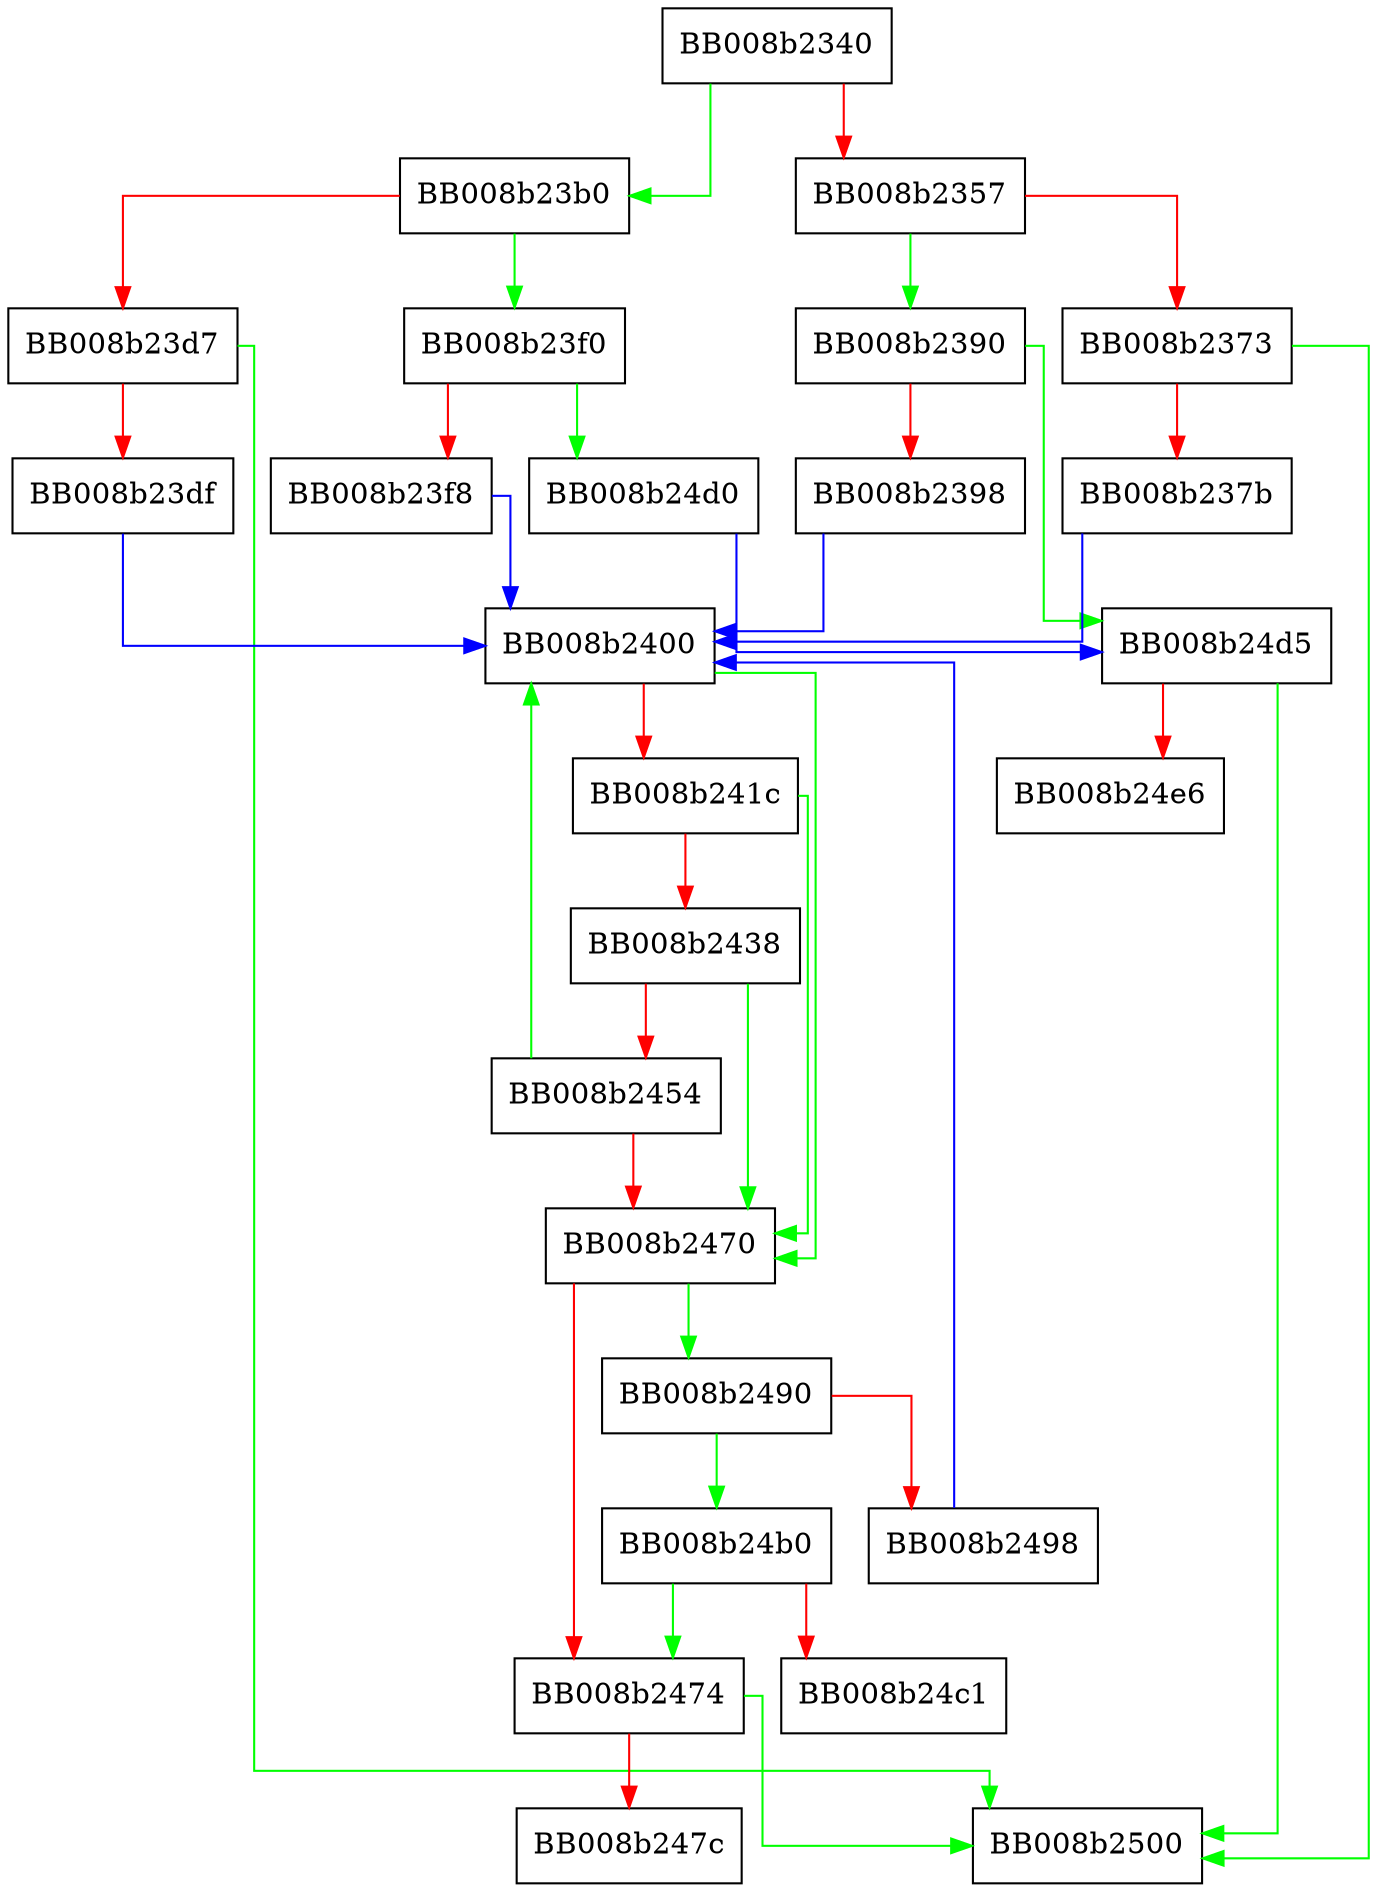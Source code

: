 digraph __strrchr_avx2 {
  node [shape="box"];
  graph [splines=ortho];
  BB008b2340 -> BB008b23b0 [color="green"];
  BB008b2340 -> BB008b2357 [color="red"];
  BB008b2357 -> BB008b2390 [color="green"];
  BB008b2357 -> BB008b2373 [color="red"];
  BB008b2373 -> BB008b2500 [color="green"];
  BB008b2373 -> BB008b237b [color="red"];
  BB008b237b -> BB008b2400 [color="blue"];
  BB008b2390 -> BB008b24d5 [color="green"];
  BB008b2390 -> BB008b2398 [color="red"];
  BB008b2398 -> BB008b2400 [color="blue"];
  BB008b23b0 -> BB008b23f0 [color="green"];
  BB008b23b0 -> BB008b23d7 [color="red"];
  BB008b23d7 -> BB008b2500 [color="green"];
  BB008b23d7 -> BB008b23df [color="red"];
  BB008b23df -> BB008b2400 [color="blue"];
  BB008b23f0 -> BB008b24d0 [color="green"];
  BB008b23f0 -> BB008b23f8 [color="red"];
  BB008b23f8 -> BB008b2400 [color="blue"];
  BB008b2400 -> BB008b2470 [color="green"];
  BB008b2400 -> BB008b241c [color="red"];
  BB008b241c -> BB008b2470 [color="green"];
  BB008b241c -> BB008b2438 [color="red"];
  BB008b2438 -> BB008b2470 [color="green"];
  BB008b2438 -> BB008b2454 [color="red"];
  BB008b2454 -> BB008b2400 [color="green"];
  BB008b2454 -> BB008b2470 [color="red"];
  BB008b2470 -> BB008b2490 [color="green"];
  BB008b2470 -> BB008b2474 [color="red"];
  BB008b2474 -> BB008b2500 [color="green"];
  BB008b2474 -> BB008b247c [color="red"];
  BB008b2490 -> BB008b24b0 [color="green"];
  BB008b2490 -> BB008b2498 [color="red"];
  BB008b2498 -> BB008b2400 [color="blue"];
  BB008b24b0 -> BB008b2474 [color="green"];
  BB008b24b0 -> BB008b24c1 [color="red"];
  BB008b24d0 -> BB008b24d5 [color="blue"];
  BB008b24d5 -> BB008b2500 [color="green"];
  BB008b24d5 -> BB008b24e6 [color="red"];
}